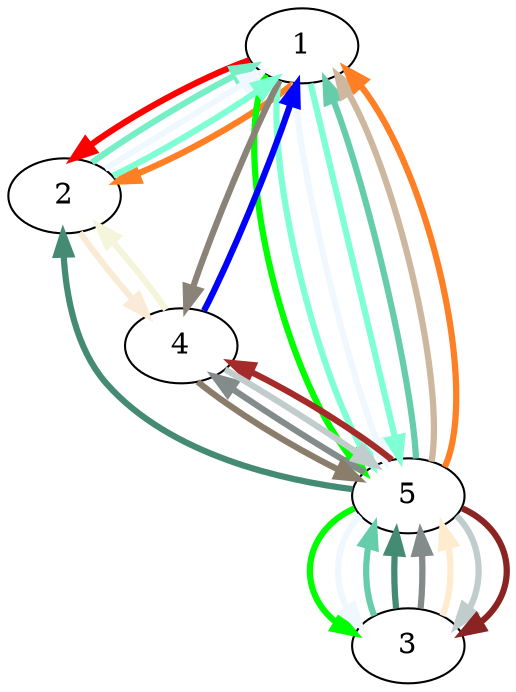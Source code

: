  digraph { 
        1 -> 2 [color=red,penwidth=3.0];
        1-> 5 -> 3 [color=green,penwidth=3.0]; 
        1-> 4 [color=antiquewhite4,penwidth=3.0];
        1 -> 5 [color=aquamarine,penwidth=3.0]; 
        2 -> 1 [color=aquamarine2,penwidth=3.0]; 
                2 -> 1->5->3 [color=aliceblue,penwidth=3.0];
                2 -> 4 [color=antiquewhite,penwidth=3.0];
                2 -> 1->5 [color=aquamarine1,penwidth=3.0];
                3 -> 5->1 [color=aquamarine3,penwidth=3.0];
            3 -> 5->2 [color=aquamarine4,penwidth=3.0];
                3 -> 5->4 [color=azure4,penwidth=3.0] ;
                3 -> 5 [color=blanchedalmond,penwidth=3.0];
                4 -> 1 [color=blue,penwidth=3.0];
                4 -> 2 [color=beige,penwidth=3.0];
                4 -> 5 [color=bisque4,penwidth=3.0];
                4 -> 5-> 3 [color=azure3,penwidth=3.0];
                5 -> 4 [color=brown,penwidth=3.0];
                5 -> 3 [color=brown4,penwidth=3.0];
                5 -> 1[color=bisque3,penwidth=3.0] ;
                5 -> 1 -> 2 [color=chocolate1,penwidth=3.0];
                }
